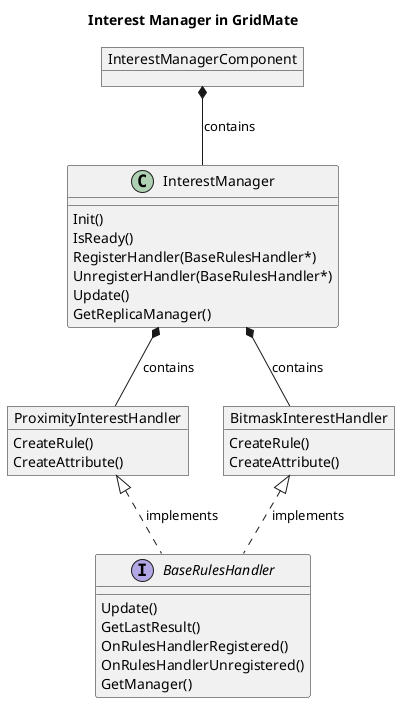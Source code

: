 @startuml Interest Manager in GridMate

title Interest Manager in GridMate

class "InterestManager" as IM {
    Init()
    IsReady()
    RegisterHandler(BaseRulesHandler*)
    UnregisterHandler(BaseRulesHandler*)
    Update()
    GetReplicaManager()
}

object "InterestManagerComponent" as IMC
object "ProximityInterestHandler" as PIH {
    CreateRule()
    CreateAttribute()
}
object "BitmaskInterestHandler" as BIH {
    CreateRule()
    CreateAttribute()
}

IMC *-- IM : contains

interface "BaseRulesHandler" as BRH {
    Update()
    GetLastResult()
    OnRulesHandlerRegistered()
    OnRulesHandlerUnregistered()
    GetManager()
}

IM *-- PIH : contains
IM *-- BIH : contains

BIH <|.. BRH : implements
PIH <|.. BRH : implements

@enduml
